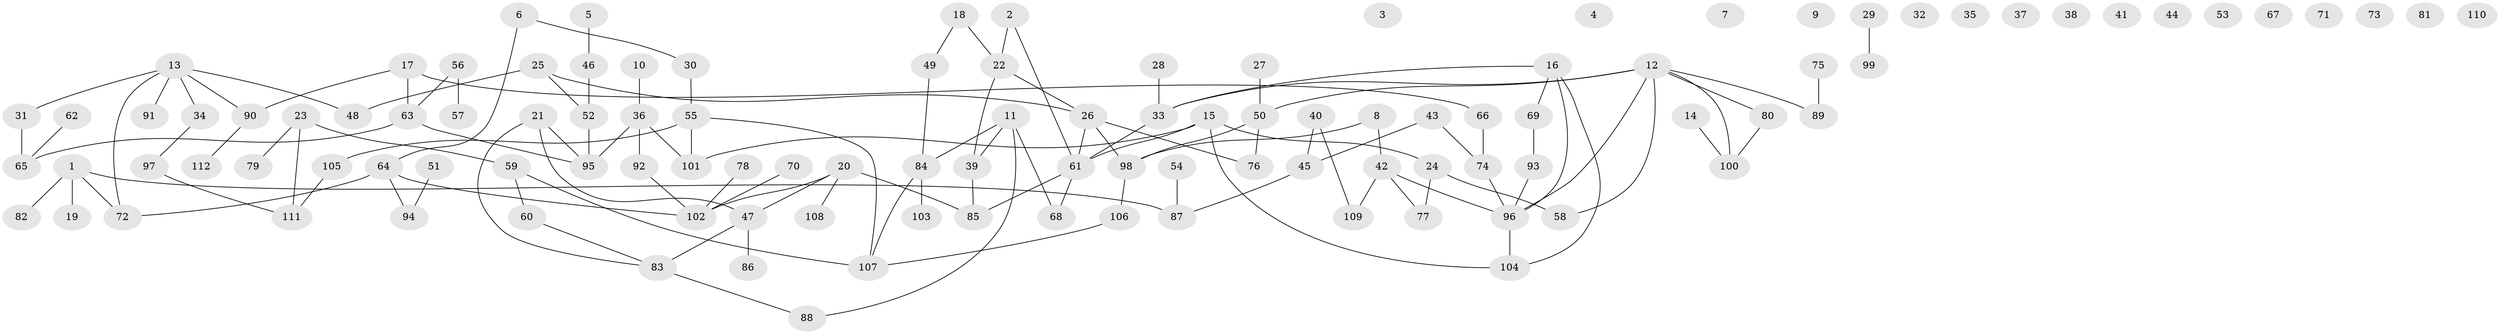 // Generated by graph-tools (version 1.1) at 2025/00/03/09/25 03:00:47]
// undirected, 112 vertices, 125 edges
graph export_dot {
graph [start="1"]
  node [color=gray90,style=filled];
  1;
  2;
  3;
  4;
  5;
  6;
  7;
  8;
  9;
  10;
  11;
  12;
  13;
  14;
  15;
  16;
  17;
  18;
  19;
  20;
  21;
  22;
  23;
  24;
  25;
  26;
  27;
  28;
  29;
  30;
  31;
  32;
  33;
  34;
  35;
  36;
  37;
  38;
  39;
  40;
  41;
  42;
  43;
  44;
  45;
  46;
  47;
  48;
  49;
  50;
  51;
  52;
  53;
  54;
  55;
  56;
  57;
  58;
  59;
  60;
  61;
  62;
  63;
  64;
  65;
  66;
  67;
  68;
  69;
  70;
  71;
  72;
  73;
  74;
  75;
  76;
  77;
  78;
  79;
  80;
  81;
  82;
  83;
  84;
  85;
  86;
  87;
  88;
  89;
  90;
  91;
  92;
  93;
  94;
  95;
  96;
  97;
  98;
  99;
  100;
  101;
  102;
  103;
  104;
  105;
  106;
  107;
  108;
  109;
  110;
  111;
  112;
  1 -- 19;
  1 -- 72;
  1 -- 82;
  1 -- 87;
  2 -- 22;
  2 -- 61;
  5 -- 46;
  6 -- 30;
  6 -- 64;
  8 -- 42;
  8 -- 98;
  10 -- 36;
  11 -- 39;
  11 -- 68;
  11 -- 84;
  11 -- 88;
  12 -- 33;
  12 -- 50;
  12 -- 58;
  12 -- 80;
  12 -- 89;
  12 -- 96;
  12 -- 100;
  13 -- 31;
  13 -- 34;
  13 -- 48;
  13 -- 72;
  13 -- 90;
  13 -- 91;
  14 -- 100;
  15 -- 24;
  15 -- 61;
  15 -- 101;
  15 -- 104;
  16 -- 33;
  16 -- 69;
  16 -- 96;
  16 -- 104;
  17 -- 63;
  17 -- 66;
  17 -- 90;
  18 -- 22;
  18 -- 49;
  20 -- 47;
  20 -- 85;
  20 -- 102;
  20 -- 108;
  21 -- 47;
  21 -- 83;
  21 -- 95;
  22 -- 26;
  22 -- 39;
  23 -- 59;
  23 -- 79;
  23 -- 111;
  24 -- 58;
  24 -- 77;
  25 -- 26;
  25 -- 48;
  25 -- 52;
  26 -- 61;
  26 -- 76;
  26 -- 98;
  27 -- 50;
  28 -- 33;
  29 -- 99;
  30 -- 55;
  31 -- 65;
  33 -- 61;
  34 -- 97;
  36 -- 92;
  36 -- 95;
  36 -- 101;
  39 -- 85;
  40 -- 45;
  40 -- 109;
  42 -- 77;
  42 -- 96;
  42 -- 109;
  43 -- 45;
  43 -- 74;
  45 -- 87;
  46 -- 52;
  47 -- 83;
  47 -- 86;
  49 -- 84;
  50 -- 76;
  50 -- 98;
  51 -- 94;
  52 -- 95;
  54 -- 87;
  55 -- 101;
  55 -- 105;
  55 -- 107;
  56 -- 57;
  56 -- 63;
  59 -- 60;
  59 -- 107;
  60 -- 83;
  61 -- 68;
  61 -- 85;
  62 -- 65;
  63 -- 65;
  63 -- 95;
  64 -- 72;
  64 -- 94;
  64 -- 102;
  66 -- 74;
  69 -- 93;
  70 -- 102;
  74 -- 96;
  75 -- 89;
  78 -- 102;
  80 -- 100;
  83 -- 88;
  84 -- 103;
  84 -- 107;
  90 -- 112;
  92 -- 102;
  93 -- 96;
  96 -- 104;
  97 -- 111;
  98 -- 106;
  105 -- 111;
  106 -- 107;
}
